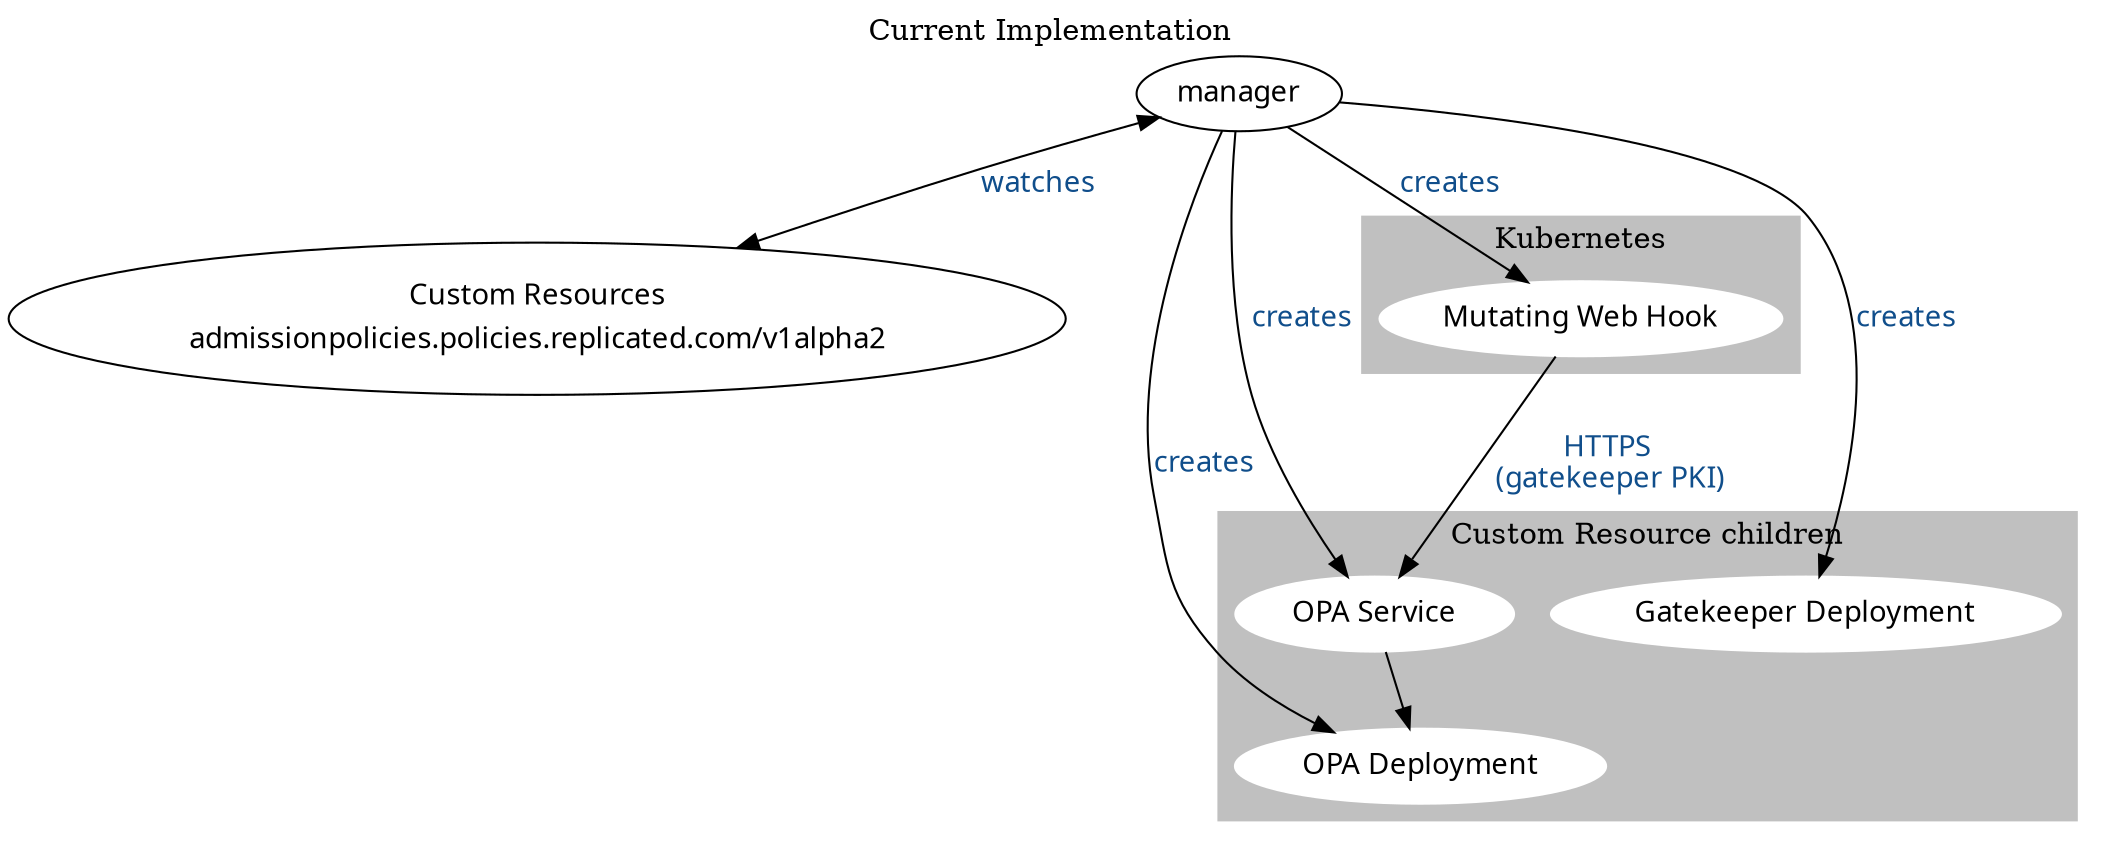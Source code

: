 digraph G {
    edge [fontname = "menlo", style = filled, fontcolor = dodgerblue4];
    node [fontname="menlo"];
    forcelabels = true;
    labelloc=top;
    label="Current Implementation";

    manager;
    CRDs [style="", color=black, label=< <table border="0"><tr><td>Custom Resources</td></tr><tr><td>admissionpolicies.policies.replicated.com/v1alpha2</td></tr></table> >];



    subgraph cluster_0 {
        rank=same;
        style="filled";
        color="gray";
        node [style=filled, color=white];
        gk; opa; opa2;
        label="Custom Resource children";
    }

    subgraph cluster_1 {
        rank=same;
        style="filled";
        color="gray";
        node [style=filled, color=white];
        mwh;
        label="Kubernetes";
    }

    gk[label=< Gatekeeper Deployment >];
    opa[label=< OPA Deployment >];
    opa2[label=< OPA Service >];

    mwh[label="Mutating Web Hook"];


    manager -> CRDs [dir="both" label="watches"];
    manager -> gk [label="creates"];
    manager -> opa [label="creates"];
    manager -> opa2 [label="creates"];
    opa2->opa;


    manager -> mwh [label="creates"];
    mwh -> opa2 [label="HTTPS \n(gatekeeper PKI)"];

}

